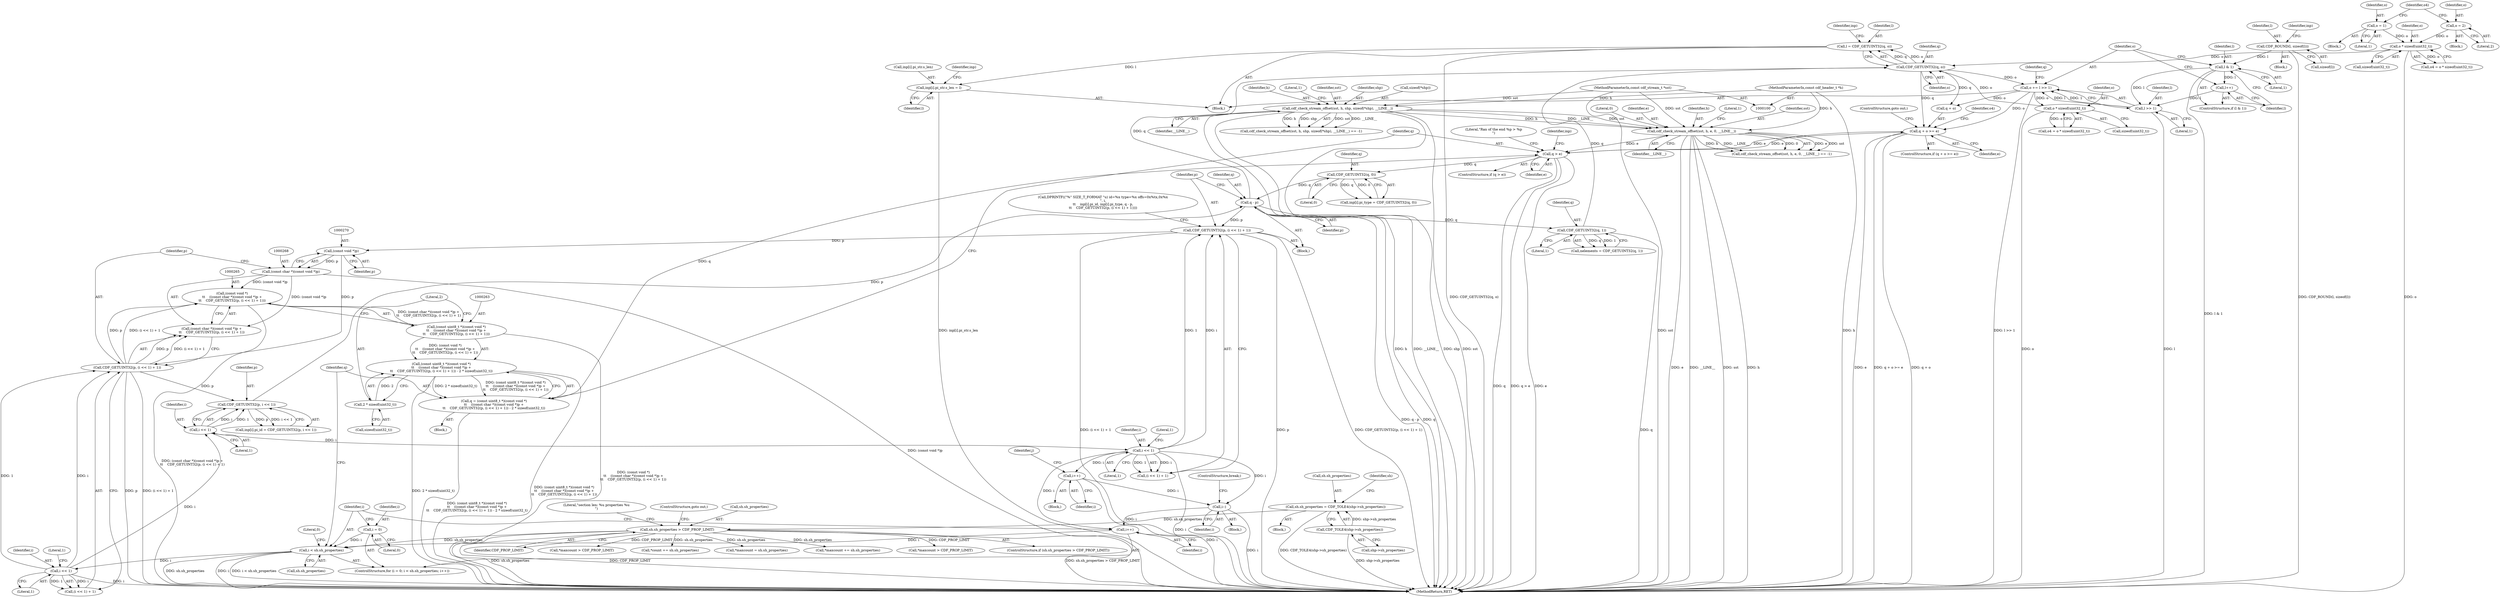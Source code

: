 digraph "0_file_1aec04dbf8a24b8a6ba64c4f74efa0628e36db0b@array" {
"1000706" [label="(Call,inp[i].pi_str.s_len = l)"];
"1000701" [label="(Call,l = CDF_GETUINT32(q, o))"];
"1000703" [label="(Call,CDF_GETUINT32(q, o))"];
"1000333" [label="(Call,q - p)"];
"1000312" [label="(Call,CDF_GETUINT32(q, 0))"];
"1000284" [label="(Call,q > e)"];
"1000259" [label="(Call,q = (const uint8_t *)(const void *)\n\t\t    ((const char *)(const void *)p +\n\t\t    CDF_GETUINT32(p, (i << 1) + 1)) - 2 * sizeof(uint32_t))"];
"1000261" [label="(Call,(const uint8_t *)(const void *)\n\t\t    ((const char *)(const void *)p +\n\t\t    CDF_GETUINT32(p, (i << 1) + 1)) - 2 * sizeof(uint32_t))"];
"1000262" [label="(Call,(const uint8_t *)(const void *)\n\t\t    ((const char *)(const void *)p +\n\t\t    CDF_GETUINT32(p, (i << 1) + 1)))"];
"1000264" [label="(Call,(const void *)\n\t\t    ((const char *)(const void *)p +\n\t\t    CDF_GETUINT32(p, (i << 1) + 1)))"];
"1000267" [label="(Call,(const char *)(const void *)p)"];
"1000269" [label="(Call,(const void *)p)"];
"1000336" [label="(Call,CDF_GETUINT32(p, (i << 1) + 1))"];
"1000339" [label="(Call,i << 1)"];
"1000303" [label="(Call,i << 1)"];
"1000275" [label="(Call,i << 1)"];
"1000251" [label="(Call,i < sh.sh_properties)"];
"1000256" [label="(Call,i++)"];
"1000775" [label="(Call,i--)"];
"1000697" [label="(Call,i++)"];
"1000248" [label="(Call,i = 0)"];
"1000177" [label="(Call,sh.sh_properties > CDF_PROP_LIMIT)"];
"1000168" [label="(Call,sh.sh_properties = CDF_TOLE4(shp->sh_properties))"];
"1000172" [label="(Call,CDF_TOLE4(shp->sh_properties))"];
"1000272" [label="(Call,CDF_GETUINT32(p, (i << 1) + 1))"];
"1000279" [label="(Call,2 * sizeof(uint32_t))"];
"1000763" [label="(Call,q + o >= e)"];
"1000757" [label="(Call,o += l >> 1)"];
"1000759" [label="(Call,l >> 1)"];
"1000752" [label="(Call,l & 1)"];
"1000740" [label="(Call,CDF_ROUND(l, sizeof(l)))"];
"1000755" [label="(Call,l++)"];
"1000238" [label="(Call,cdf_check_stream_offset(sst, h, e, 0, __LINE__))"];
"1000138" [label="(Call,cdf_check_stream_offset(sst, h, shp, sizeof(*shp), __LINE__))"];
"1000101" [label="(MethodParameterIn,const cdf_stream_t *sst)"];
"1000102" [label="(MethodParameterIn,const cdf_header_t *h)"];
"1000301" [label="(Call,CDF_GETUINT32(p, i << 1))"];
"1000354" [label="(Call,CDF_GETUINT32(q, 1))"];
"1000771" [label="(Call,o * sizeof(uint32_t))"];
"1000370" [label="(Call,o * sizeof(uint32_t))"];
"1000357" [label="(Call,o = 2)"];
"1000365" [label="(Call,o = 1)"];
"1000335" [label="(Identifier,p)"];
"1000257" [label="(Identifier,i)"];
"1000284" [label="(Call,q > e)"];
"1000758" [label="(Identifier,o)"];
"1000756" [label="(Identifier,l)"];
"1000765" [label="(Identifier,q)"];
"1000198" [label="(Call,*maxcount > CDF_PROP_LIMIT)"];
"1000176" [label="(ControlStructure,if (sh.sh_properties > CDF_PROP_LIMIT))"];
"1000337" [label="(Identifier,p)"];
"1000304" [label="(Identifier,i)"];
"1000768" [label="(ControlStructure,goto out;)"];
"1000145" [label="(Identifier,__LINE__)"];
"1000261" [label="(Call,(const uint8_t *)(const void *)\n\t\t    ((const char *)(const void *)p +\n\t\t    CDF_GETUINT32(p, (i << 1) + 1)) - 2 * sizeof(uint32_t))"];
"1000248" [label="(Call,i = 0)"];
"1000697" [label="(Call,i++)"];
"1000181" [label="(Identifier,CDF_PROP_LIMIT)"];
"1000757" [label="(Call,o += l >> 1)"];
"1000340" [label="(Identifier,i)"];
"1000740" [label="(Call,CDF_ROUND(l, sizeof(l)))"];
"1000147" [label="(Literal,1)"];
"1000256" [label="(Call,i++)"];
"1000237" [label="(Call,cdf_check_stream_offset(sst, h, e, 0, __LINE__) == -1)"];
"1000278" [label="(Literal,1)"];
"1000699" [label="(Block,)"];
"1000266" [label="(Call,(const char *)(const void *)p +\n\t\t    CDF_GETUINT32(p, (i << 1) + 1))"];
"1000313" [label="(Identifier,q)"];
"1000369" [label="(Identifier,o4)"];
"1000285" [label="(Identifier,q)"];
"1000752" [label="(Call,l & 1)"];
"1000102" [label="(MethodParameterIn,const cdf_header_t *h)"];
"1000139" [label="(Identifier,sst)"];
"1000742" [label="(Call,sizeof(l))"];
"1000137" [label="(Call,cdf_check_stream_offset(sst, h, shp, sizeof(*shp), __LINE__) == -1)"];
"1000358" [label="(Identifier,o)"];
"1000238" [label="(Call,cdf_check_stream_offset(sst, h, e, 0, __LINE__))"];
"1000739" [label="(Block,)"];
"1000656" [label="(Call,*maxcount > CDF_PROP_LIMIT)"];
"1000239" [label="(Identifier,sst)"];
"1000356" [label="(Literal,1)"];
"1000258" [label="(Block,)"];
"1000141" [label="(Identifier,shp)"];
"1000251" [label="(Call,i < sh.sh_properties)"];
"1000772" [label="(Identifier,o)"];
"1000315" [label="(Call,DPRINTF((\"%\" SIZE_T_FORMAT \"u) id=%x type=%x offs=0x%tx,0x%x\n\", i,\n\t\t    inp[i].pi_id, inp[i].pi_type, q - p,\n\t\t    CDF_GETUINT32(p, (i << 1) + 1))))"];
"1000367" [label="(Literal,1)"];
"1000354" [label="(Call,CDF_GETUINT32(q, 1))"];
"1000710" [label="(Identifier,inp)"];
"1000336" [label="(Call,CDF_GETUINT32(p, (i << 1) + 1))"];
"1000314" [label="(Literal,0)"];
"1000177" [label="(Call,sh.sh_properties > CDF_PROP_LIMIT)"];
"1000306" [label="(Call,inp[i].pi_type = CDF_GETUINT32(q, 0))"];
"1000365" [label="(Call,o = 1)"];
"1000334" [label="(Identifier,q)"];
"1000755" [label="(Call,l++)"];
"1000703" [label="(Call,CDF_GETUINT32(q, o))"];
"1000267" [label="(Call,(const char *)(const void *)p)"];
"1000762" [label="(ControlStructure,if (q + o >= e))"];
"1000747" [label="(Identifier,inp)"];
"1000395" [label="(Block,)"];
"1000754" [label="(Literal,1)"];
"1000277" [label="(Literal,1)"];
"1000833" [label="(Literal,0)"];
"1000333" [label="(Call,q - p)"];
"1000295" [label="(Call,inp[i].pi_id = CDF_GETUINT32(p, i << 1))"];
"1000264" [label="(Call,(const void *)\n\t\t    ((const char *)(const void *)p +\n\t\t    CDF_GETUINT32(p, (i << 1) + 1)))"];
"1000185" [label="(Literal,\"section len: %u properties %u\n\")"];
"1000761" [label="(Literal,1)"];
"1000242" [label="(Literal,0)"];
"1000332" [label="(Block,)"];
"1000283" [label="(ControlStructure,if (q > e))"];
"1000338" [label="(Call,(i << 1) + 1)"];
"1000352" [label="(Call,nelements = CDF_GETUINT32(q, 1))"];
"1000230" [label="(Call,*count += sh.sh_properties)"];
"1000243" [label="(Identifier,__LINE__)"];
"1000290" [label="(Literal,\"Ran of the end %p > %p\n\")"];
"1000101" [label="(MethodParameterIn,const cdf_stream_t *sst)"];
"1000305" [label="(Literal,1)"];
"1000247" [label="(ControlStructure,for (i = 0; i < sh.sh_properties; i++))"];
"1000249" [label="(Identifier,i)"];
"1000714" [label="(Identifier,l)"];
"1000707" [label="(Call,inp[i].pi_str.s_len)"];
"1000741" [label="(Identifier,l)"];
"1000302" [label="(Identifier,p)"];
"1000253" [label="(Call,sh.sh_properties)"];
"1000771" [label="(Call,o * sizeof(uint32_t))"];
"1000769" [label="(Call,o4 = o * sizeof(uint32_t))"];
"1000342" [label="(Literal,1)"];
"1000182" [label="(ControlStructure,goto out;)"];
"1000753" [label="(Identifier,l)"];
"1000361" [label="(Block,)"];
"1000303" [label="(Call,i << 1)"];
"1000339" [label="(Call,i << 1)"];
"1000351" [label="(Block,)"];
"1000279" [label="(Call,2 * sizeof(uint32_t))"];
"1000179" [label="(Identifier,sh)"];
"1000767" [label="(Identifier,e)"];
"1000250" [label="(Literal,0)"];
"1000355" [label="(Identifier,q)"];
"1000280" [label="(Literal,2)"];
"1000312" [label="(Call,CDF_GETUINT32(q, 0))"];
"1000241" [label="(Identifier,e)"];
"1000240" [label="(Identifier,h)"];
"1000281" [label="(Call,sizeof(uint32_t))"];
"1000260" [label="(Identifier,q)"];
"1000764" [label="(Call,q + o)"];
"1000211" [label="(Call,*maxcount = sh.sh_properties)"];
"1000694" [label="(Block,)"];
"1000142" [label="(Call,sizeof(*shp))"];
"1000698" [label="(Identifier,i)"];
"1000169" [label="(Call,sh.sh_properties)"];
"1000368" [label="(Call,o4 = o * sizeof(uint32_t))"];
"1000301" [label="(Call,CDF_GETUINT32(p, i << 1))"];
"1000341" [label="(Literal,1)"];
"1000692" [label="(Identifier,j)"];
"1000274" [label="(Call,(i << 1) + 1)"];
"1000107" [label="(Block,)"];
"1000359" [label="(Literal,2)"];
"1000841" [label="(MethodReturn,RET)"];
"1000763" [label="(Call,q + o >= e)"];
"1000138" [label="(Call,cdf_check_stream_offset(sst, h, shp, sizeof(*shp), __LINE__))"];
"1000701" [label="(Call,l = CDF_GETUINT32(q, o))"];
"1000275" [label="(Call,i << 1)"];
"1000273" [label="(Identifier,p)"];
"1000203" [label="(Call,*maxcount += sh.sh_properties)"];
"1000286" [label="(Identifier,e)"];
"1000262" [label="(Call,(const uint8_t *)(const void *)\n\t\t    ((const char *)(const void *)p +\n\t\t    CDF_GETUINT32(p, (i << 1) + 1)))"];
"1000357" [label="(Call,o = 2)"];
"1000366" [label="(Identifier,o)"];
"1000773" [label="(Call,sizeof(uint32_t))"];
"1000760" [label="(Identifier,l)"];
"1000759" [label="(Call,l >> 1)"];
"1000173" [label="(Call,shp->sh_properties)"];
"1000776" [label="(Identifier,i)"];
"1000245" [label="(Literal,1)"];
"1000372" [label="(Call,sizeof(uint32_t))"];
"1000272" [label="(Call,CDF_GETUINT32(p, (i << 1) + 1))"];
"1000271" [label="(Identifier,p)"];
"1000269" [label="(Call,(const void *)p)"];
"1000702" [label="(Identifier,l)"];
"1000777" [label="(ControlStructure,break;)"];
"1000298" [label="(Identifier,inp)"];
"1000719" [label="(Identifier,inp)"];
"1000770" [label="(Identifier,o4)"];
"1000370" [label="(Call,o * sizeof(uint32_t))"];
"1000371" [label="(Identifier,o)"];
"1000706" [label="(Call,inp[i].pi_str.s_len = l)"];
"1000751" [label="(ControlStructure,if (l & 1))"];
"1000775" [label="(Call,i--)"];
"1000704" [label="(Identifier,q)"];
"1000705" [label="(Identifier,o)"];
"1000259" [label="(Call,q = (const uint8_t *)(const void *)\n\t\t    ((const char *)(const void *)p +\n\t\t    CDF_GETUINT32(p, (i << 1) + 1)) - 2 * sizeof(uint32_t))"];
"1000178" [label="(Call,sh.sh_properties)"];
"1000252" [label="(Identifier,i)"];
"1000140" [label="(Identifier,h)"];
"1000276" [label="(Identifier,i)"];
"1000168" [label="(Call,sh.sh_properties = CDF_TOLE4(shp->sh_properties))"];
"1000172" [label="(Call,CDF_TOLE4(shp->sh_properties))"];
"1000706" -> "1000699"  [label="AST: "];
"1000706" -> "1000714"  [label="CFG: "];
"1000707" -> "1000706"  [label="AST: "];
"1000714" -> "1000706"  [label="AST: "];
"1000719" -> "1000706"  [label="CFG: "];
"1000706" -> "1000841"  [label="DDG: inp[i].pi_str.s_len"];
"1000701" -> "1000706"  [label="DDG: l"];
"1000701" -> "1000699"  [label="AST: "];
"1000701" -> "1000703"  [label="CFG: "];
"1000702" -> "1000701"  [label="AST: "];
"1000703" -> "1000701"  [label="AST: "];
"1000710" -> "1000701"  [label="CFG: "];
"1000701" -> "1000841"  [label="DDG: CDF_GETUINT32(q, o)"];
"1000703" -> "1000701"  [label="DDG: q"];
"1000703" -> "1000701"  [label="DDG: o"];
"1000703" -> "1000705"  [label="CFG: "];
"1000704" -> "1000703"  [label="AST: "];
"1000705" -> "1000703"  [label="AST: "];
"1000333" -> "1000703"  [label="DDG: q"];
"1000354" -> "1000703"  [label="DDG: q"];
"1000771" -> "1000703"  [label="DDG: o"];
"1000370" -> "1000703"  [label="DDG: o"];
"1000703" -> "1000757"  [label="DDG: o"];
"1000703" -> "1000763"  [label="DDG: q"];
"1000703" -> "1000764"  [label="DDG: q"];
"1000333" -> "1000332"  [label="AST: "];
"1000333" -> "1000335"  [label="CFG: "];
"1000334" -> "1000333"  [label="AST: "];
"1000335" -> "1000333"  [label="AST: "];
"1000337" -> "1000333"  [label="CFG: "];
"1000333" -> "1000841"  [label="DDG: q"];
"1000333" -> "1000841"  [label="DDG: q - p"];
"1000312" -> "1000333"  [label="DDG: q"];
"1000301" -> "1000333"  [label="DDG: p"];
"1000333" -> "1000336"  [label="DDG: p"];
"1000333" -> "1000354"  [label="DDG: q"];
"1000312" -> "1000306"  [label="AST: "];
"1000312" -> "1000314"  [label="CFG: "];
"1000313" -> "1000312"  [label="AST: "];
"1000314" -> "1000312"  [label="AST: "];
"1000306" -> "1000312"  [label="CFG: "];
"1000312" -> "1000306"  [label="DDG: q"];
"1000312" -> "1000306"  [label="DDG: 0"];
"1000284" -> "1000312"  [label="DDG: q"];
"1000284" -> "1000283"  [label="AST: "];
"1000284" -> "1000286"  [label="CFG: "];
"1000285" -> "1000284"  [label="AST: "];
"1000286" -> "1000284"  [label="AST: "];
"1000290" -> "1000284"  [label="CFG: "];
"1000298" -> "1000284"  [label="CFG: "];
"1000284" -> "1000841"  [label="DDG: e"];
"1000284" -> "1000841"  [label="DDG: q"];
"1000284" -> "1000841"  [label="DDG: q > e"];
"1000259" -> "1000284"  [label="DDG: q"];
"1000763" -> "1000284"  [label="DDG: e"];
"1000238" -> "1000284"  [label="DDG: e"];
"1000284" -> "1000763"  [label="DDG: e"];
"1000259" -> "1000258"  [label="AST: "];
"1000259" -> "1000261"  [label="CFG: "];
"1000260" -> "1000259"  [label="AST: "];
"1000261" -> "1000259"  [label="AST: "];
"1000285" -> "1000259"  [label="CFG: "];
"1000259" -> "1000841"  [label="DDG: (const uint8_t *)(const void *)\n\t\t    ((const char *)(const void *)p +\n\t\t    CDF_GETUINT32(p, (i << 1) + 1)) - 2 * sizeof(uint32_t)"];
"1000261" -> "1000259"  [label="DDG: (const uint8_t *)(const void *)\n\t\t    ((const char *)(const void *)p +\n\t\t    CDF_GETUINT32(p, (i << 1) + 1))"];
"1000261" -> "1000259"  [label="DDG: 2 * sizeof(uint32_t)"];
"1000261" -> "1000279"  [label="CFG: "];
"1000262" -> "1000261"  [label="AST: "];
"1000279" -> "1000261"  [label="AST: "];
"1000261" -> "1000841"  [label="DDG: (const uint8_t *)(const void *)\n\t\t    ((const char *)(const void *)p +\n\t\t    CDF_GETUINT32(p, (i << 1) + 1))"];
"1000261" -> "1000841"  [label="DDG: 2 * sizeof(uint32_t)"];
"1000262" -> "1000261"  [label="DDG: (const void *)\n\t\t    ((const char *)(const void *)p +\n\t\t    CDF_GETUINT32(p, (i << 1) + 1))"];
"1000279" -> "1000261"  [label="DDG: 2"];
"1000262" -> "1000264"  [label="CFG: "];
"1000263" -> "1000262"  [label="AST: "];
"1000264" -> "1000262"  [label="AST: "];
"1000280" -> "1000262"  [label="CFG: "];
"1000262" -> "1000841"  [label="DDG: (const void *)\n\t\t    ((const char *)(const void *)p +\n\t\t    CDF_GETUINT32(p, (i << 1) + 1))"];
"1000264" -> "1000262"  [label="DDG: (const char *)(const void *)p +\n\t\t    CDF_GETUINT32(p, (i << 1) + 1)"];
"1000264" -> "1000266"  [label="CFG: "];
"1000265" -> "1000264"  [label="AST: "];
"1000266" -> "1000264"  [label="AST: "];
"1000264" -> "1000841"  [label="DDG: (const char *)(const void *)p +\n\t\t    CDF_GETUINT32(p, (i << 1) + 1)"];
"1000267" -> "1000264"  [label="DDG: (const void *)p"];
"1000272" -> "1000264"  [label="DDG: p"];
"1000272" -> "1000264"  [label="DDG: (i << 1) + 1"];
"1000267" -> "1000266"  [label="AST: "];
"1000267" -> "1000269"  [label="CFG: "];
"1000268" -> "1000267"  [label="AST: "];
"1000269" -> "1000267"  [label="AST: "];
"1000273" -> "1000267"  [label="CFG: "];
"1000267" -> "1000841"  [label="DDG: (const void *)p"];
"1000267" -> "1000266"  [label="DDG: (const void *)p"];
"1000269" -> "1000267"  [label="DDG: p"];
"1000269" -> "1000271"  [label="CFG: "];
"1000270" -> "1000269"  [label="AST: "];
"1000271" -> "1000269"  [label="AST: "];
"1000336" -> "1000269"  [label="DDG: p"];
"1000269" -> "1000272"  [label="DDG: p"];
"1000336" -> "1000332"  [label="AST: "];
"1000336" -> "1000338"  [label="CFG: "];
"1000337" -> "1000336"  [label="AST: "];
"1000338" -> "1000336"  [label="AST: "];
"1000315" -> "1000336"  [label="CFG: "];
"1000336" -> "1000841"  [label="DDG: CDF_GETUINT32(p, (i << 1) + 1)"];
"1000336" -> "1000841"  [label="DDG: (i << 1) + 1"];
"1000336" -> "1000841"  [label="DDG: p"];
"1000339" -> "1000336"  [label="DDG: i"];
"1000339" -> "1000336"  [label="DDG: 1"];
"1000339" -> "1000338"  [label="AST: "];
"1000339" -> "1000341"  [label="CFG: "];
"1000340" -> "1000339"  [label="AST: "];
"1000341" -> "1000339"  [label="AST: "];
"1000342" -> "1000339"  [label="CFG: "];
"1000339" -> "1000841"  [label="DDG: i"];
"1000339" -> "1000256"  [label="DDG: i"];
"1000339" -> "1000338"  [label="DDG: i"];
"1000339" -> "1000338"  [label="DDG: 1"];
"1000303" -> "1000339"  [label="DDG: i"];
"1000339" -> "1000697"  [label="DDG: i"];
"1000339" -> "1000775"  [label="DDG: i"];
"1000303" -> "1000301"  [label="AST: "];
"1000303" -> "1000305"  [label="CFG: "];
"1000304" -> "1000303"  [label="AST: "];
"1000305" -> "1000303"  [label="AST: "];
"1000301" -> "1000303"  [label="CFG: "];
"1000303" -> "1000301"  [label="DDG: i"];
"1000303" -> "1000301"  [label="DDG: 1"];
"1000275" -> "1000303"  [label="DDG: i"];
"1000275" -> "1000274"  [label="AST: "];
"1000275" -> "1000277"  [label="CFG: "];
"1000276" -> "1000275"  [label="AST: "];
"1000277" -> "1000275"  [label="AST: "];
"1000278" -> "1000275"  [label="CFG: "];
"1000275" -> "1000841"  [label="DDG: i"];
"1000275" -> "1000272"  [label="DDG: i"];
"1000275" -> "1000272"  [label="DDG: 1"];
"1000275" -> "1000274"  [label="DDG: i"];
"1000275" -> "1000274"  [label="DDG: 1"];
"1000251" -> "1000275"  [label="DDG: i"];
"1000251" -> "1000247"  [label="AST: "];
"1000251" -> "1000253"  [label="CFG: "];
"1000252" -> "1000251"  [label="AST: "];
"1000253" -> "1000251"  [label="AST: "];
"1000260" -> "1000251"  [label="CFG: "];
"1000833" -> "1000251"  [label="CFG: "];
"1000251" -> "1000841"  [label="DDG: i < sh.sh_properties"];
"1000251" -> "1000841"  [label="DDG: sh.sh_properties"];
"1000251" -> "1000841"  [label="DDG: i"];
"1000256" -> "1000251"  [label="DDG: i"];
"1000248" -> "1000251"  [label="DDG: i"];
"1000177" -> "1000251"  [label="DDG: sh.sh_properties"];
"1000256" -> "1000247"  [label="AST: "];
"1000256" -> "1000257"  [label="CFG: "];
"1000257" -> "1000256"  [label="AST: "];
"1000252" -> "1000256"  [label="CFG: "];
"1000775" -> "1000256"  [label="DDG: i"];
"1000775" -> "1000395"  [label="AST: "];
"1000775" -> "1000776"  [label="CFG: "];
"1000776" -> "1000775"  [label="AST: "];
"1000777" -> "1000775"  [label="CFG: "];
"1000775" -> "1000841"  [label="DDG: i"];
"1000697" -> "1000775"  [label="DDG: i"];
"1000697" -> "1000694"  [label="AST: "];
"1000697" -> "1000698"  [label="CFG: "];
"1000698" -> "1000697"  [label="AST: "];
"1000692" -> "1000697"  [label="CFG: "];
"1000697" -> "1000841"  [label="DDG: i"];
"1000248" -> "1000247"  [label="AST: "];
"1000248" -> "1000250"  [label="CFG: "];
"1000249" -> "1000248"  [label="AST: "];
"1000250" -> "1000248"  [label="AST: "];
"1000252" -> "1000248"  [label="CFG: "];
"1000177" -> "1000176"  [label="AST: "];
"1000177" -> "1000181"  [label="CFG: "];
"1000178" -> "1000177"  [label="AST: "];
"1000181" -> "1000177"  [label="AST: "];
"1000182" -> "1000177"  [label="CFG: "];
"1000185" -> "1000177"  [label="CFG: "];
"1000177" -> "1000841"  [label="DDG: sh.sh_properties"];
"1000177" -> "1000841"  [label="DDG: CDF_PROP_LIMIT"];
"1000177" -> "1000841"  [label="DDG: sh.sh_properties > CDF_PROP_LIMIT"];
"1000168" -> "1000177"  [label="DDG: sh.sh_properties"];
"1000177" -> "1000198"  [label="DDG: CDF_PROP_LIMIT"];
"1000177" -> "1000203"  [label="DDG: sh.sh_properties"];
"1000177" -> "1000211"  [label="DDG: sh.sh_properties"];
"1000177" -> "1000230"  [label="DDG: sh.sh_properties"];
"1000177" -> "1000656"  [label="DDG: CDF_PROP_LIMIT"];
"1000168" -> "1000107"  [label="AST: "];
"1000168" -> "1000172"  [label="CFG: "];
"1000169" -> "1000168"  [label="AST: "];
"1000172" -> "1000168"  [label="AST: "];
"1000179" -> "1000168"  [label="CFG: "];
"1000168" -> "1000841"  [label="DDG: CDF_TOLE4(shp->sh_properties)"];
"1000172" -> "1000168"  [label="DDG: shp->sh_properties"];
"1000172" -> "1000173"  [label="CFG: "];
"1000173" -> "1000172"  [label="AST: "];
"1000172" -> "1000841"  [label="DDG: shp->sh_properties"];
"1000272" -> "1000266"  [label="AST: "];
"1000272" -> "1000274"  [label="CFG: "];
"1000273" -> "1000272"  [label="AST: "];
"1000274" -> "1000272"  [label="AST: "];
"1000266" -> "1000272"  [label="CFG: "];
"1000272" -> "1000841"  [label="DDG: (i << 1) + 1"];
"1000272" -> "1000841"  [label="DDG: p"];
"1000272" -> "1000266"  [label="DDG: p"];
"1000272" -> "1000266"  [label="DDG: (i << 1) + 1"];
"1000272" -> "1000301"  [label="DDG: p"];
"1000279" -> "1000281"  [label="CFG: "];
"1000280" -> "1000279"  [label="AST: "];
"1000281" -> "1000279"  [label="AST: "];
"1000763" -> "1000762"  [label="AST: "];
"1000763" -> "1000767"  [label="CFG: "];
"1000764" -> "1000763"  [label="AST: "];
"1000767" -> "1000763"  [label="AST: "];
"1000768" -> "1000763"  [label="CFG: "];
"1000770" -> "1000763"  [label="CFG: "];
"1000763" -> "1000841"  [label="DDG: e"];
"1000763" -> "1000841"  [label="DDG: q + o >= e"];
"1000763" -> "1000841"  [label="DDG: q + o"];
"1000757" -> "1000763"  [label="DDG: o"];
"1000757" -> "1000699"  [label="AST: "];
"1000757" -> "1000759"  [label="CFG: "];
"1000758" -> "1000757"  [label="AST: "];
"1000759" -> "1000757"  [label="AST: "];
"1000765" -> "1000757"  [label="CFG: "];
"1000757" -> "1000841"  [label="DDG: l >> 1"];
"1000759" -> "1000757"  [label="DDG: l"];
"1000759" -> "1000757"  [label="DDG: 1"];
"1000757" -> "1000764"  [label="DDG: o"];
"1000757" -> "1000771"  [label="DDG: o"];
"1000759" -> "1000761"  [label="CFG: "];
"1000760" -> "1000759"  [label="AST: "];
"1000761" -> "1000759"  [label="AST: "];
"1000759" -> "1000841"  [label="DDG: l"];
"1000752" -> "1000759"  [label="DDG: l"];
"1000755" -> "1000759"  [label="DDG: l"];
"1000752" -> "1000751"  [label="AST: "];
"1000752" -> "1000754"  [label="CFG: "];
"1000753" -> "1000752"  [label="AST: "];
"1000754" -> "1000752"  [label="AST: "];
"1000756" -> "1000752"  [label="CFG: "];
"1000758" -> "1000752"  [label="CFG: "];
"1000752" -> "1000841"  [label="DDG: l & 1"];
"1000740" -> "1000752"  [label="DDG: l"];
"1000752" -> "1000755"  [label="DDG: l"];
"1000740" -> "1000739"  [label="AST: "];
"1000740" -> "1000742"  [label="CFG: "];
"1000741" -> "1000740"  [label="AST: "];
"1000742" -> "1000740"  [label="AST: "];
"1000747" -> "1000740"  [label="CFG: "];
"1000740" -> "1000841"  [label="DDG: CDF_ROUND(l, sizeof(l))"];
"1000755" -> "1000751"  [label="AST: "];
"1000755" -> "1000756"  [label="CFG: "];
"1000756" -> "1000755"  [label="AST: "];
"1000758" -> "1000755"  [label="CFG: "];
"1000238" -> "1000237"  [label="AST: "];
"1000238" -> "1000243"  [label="CFG: "];
"1000239" -> "1000238"  [label="AST: "];
"1000240" -> "1000238"  [label="AST: "];
"1000241" -> "1000238"  [label="AST: "];
"1000242" -> "1000238"  [label="AST: "];
"1000243" -> "1000238"  [label="AST: "];
"1000245" -> "1000238"  [label="CFG: "];
"1000238" -> "1000841"  [label="DDG: sst"];
"1000238" -> "1000841"  [label="DDG: h"];
"1000238" -> "1000841"  [label="DDG: e"];
"1000238" -> "1000841"  [label="DDG: __LINE__"];
"1000238" -> "1000237"  [label="DDG: e"];
"1000238" -> "1000237"  [label="DDG: sst"];
"1000238" -> "1000237"  [label="DDG: h"];
"1000238" -> "1000237"  [label="DDG: __LINE__"];
"1000238" -> "1000237"  [label="DDG: 0"];
"1000138" -> "1000238"  [label="DDG: sst"];
"1000138" -> "1000238"  [label="DDG: h"];
"1000138" -> "1000238"  [label="DDG: __LINE__"];
"1000101" -> "1000238"  [label="DDG: sst"];
"1000102" -> "1000238"  [label="DDG: h"];
"1000138" -> "1000137"  [label="AST: "];
"1000138" -> "1000145"  [label="CFG: "];
"1000139" -> "1000138"  [label="AST: "];
"1000140" -> "1000138"  [label="AST: "];
"1000141" -> "1000138"  [label="AST: "];
"1000142" -> "1000138"  [label="AST: "];
"1000145" -> "1000138"  [label="AST: "];
"1000147" -> "1000138"  [label="CFG: "];
"1000138" -> "1000841"  [label="DDG: shp"];
"1000138" -> "1000841"  [label="DDG: sst"];
"1000138" -> "1000841"  [label="DDG: h"];
"1000138" -> "1000841"  [label="DDG: __LINE__"];
"1000138" -> "1000137"  [label="DDG: sst"];
"1000138" -> "1000137"  [label="DDG: __LINE__"];
"1000138" -> "1000137"  [label="DDG: h"];
"1000138" -> "1000137"  [label="DDG: shp"];
"1000101" -> "1000138"  [label="DDG: sst"];
"1000102" -> "1000138"  [label="DDG: h"];
"1000101" -> "1000100"  [label="AST: "];
"1000101" -> "1000841"  [label="DDG: sst"];
"1000102" -> "1000100"  [label="AST: "];
"1000102" -> "1000841"  [label="DDG: h"];
"1000301" -> "1000295"  [label="AST: "];
"1000302" -> "1000301"  [label="AST: "];
"1000295" -> "1000301"  [label="CFG: "];
"1000301" -> "1000295"  [label="DDG: p"];
"1000301" -> "1000295"  [label="DDG: i << 1"];
"1000354" -> "1000352"  [label="AST: "];
"1000354" -> "1000356"  [label="CFG: "];
"1000355" -> "1000354"  [label="AST: "];
"1000356" -> "1000354"  [label="AST: "];
"1000352" -> "1000354"  [label="CFG: "];
"1000354" -> "1000841"  [label="DDG: q"];
"1000354" -> "1000352"  [label="DDG: q"];
"1000354" -> "1000352"  [label="DDG: 1"];
"1000771" -> "1000769"  [label="AST: "];
"1000771" -> "1000773"  [label="CFG: "];
"1000772" -> "1000771"  [label="AST: "];
"1000773" -> "1000771"  [label="AST: "];
"1000769" -> "1000771"  [label="CFG: "];
"1000771" -> "1000841"  [label="DDG: o"];
"1000771" -> "1000769"  [label="DDG: o"];
"1000370" -> "1000368"  [label="AST: "];
"1000370" -> "1000372"  [label="CFG: "];
"1000371" -> "1000370"  [label="AST: "];
"1000372" -> "1000370"  [label="AST: "];
"1000368" -> "1000370"  [label="CFG: "];
"1000370" -> "1000841"  [label="DDG: o"];
"1000370" -> "1000368"  [label="DDG: o"];
"1000357" -> "1000370"  [label="DDG: o"];
"1000365" -> "1000370"  [label="DDG: o"];
"1000357" -> "1000351"  [label="AST: "];
"1000357" -> "1000359"  [label="CFG: "];
"1000358" -> "1000357"  [label="AST: "];
"1000359" -> "1000357"  [label="AST: "];
"1000369" -> "1000357"  [label="CFG: "];
"1000365" -> "1000361"  [label="AST: "];
"1000365" -> "1000367"  [label="CFG: "];
"1000366" -> "1000365"  [label="AST: "];
"1000367" -> "1000365"  [label="AST: "];
"1000369" -> "1000365"  [label="CFG: "];
}
